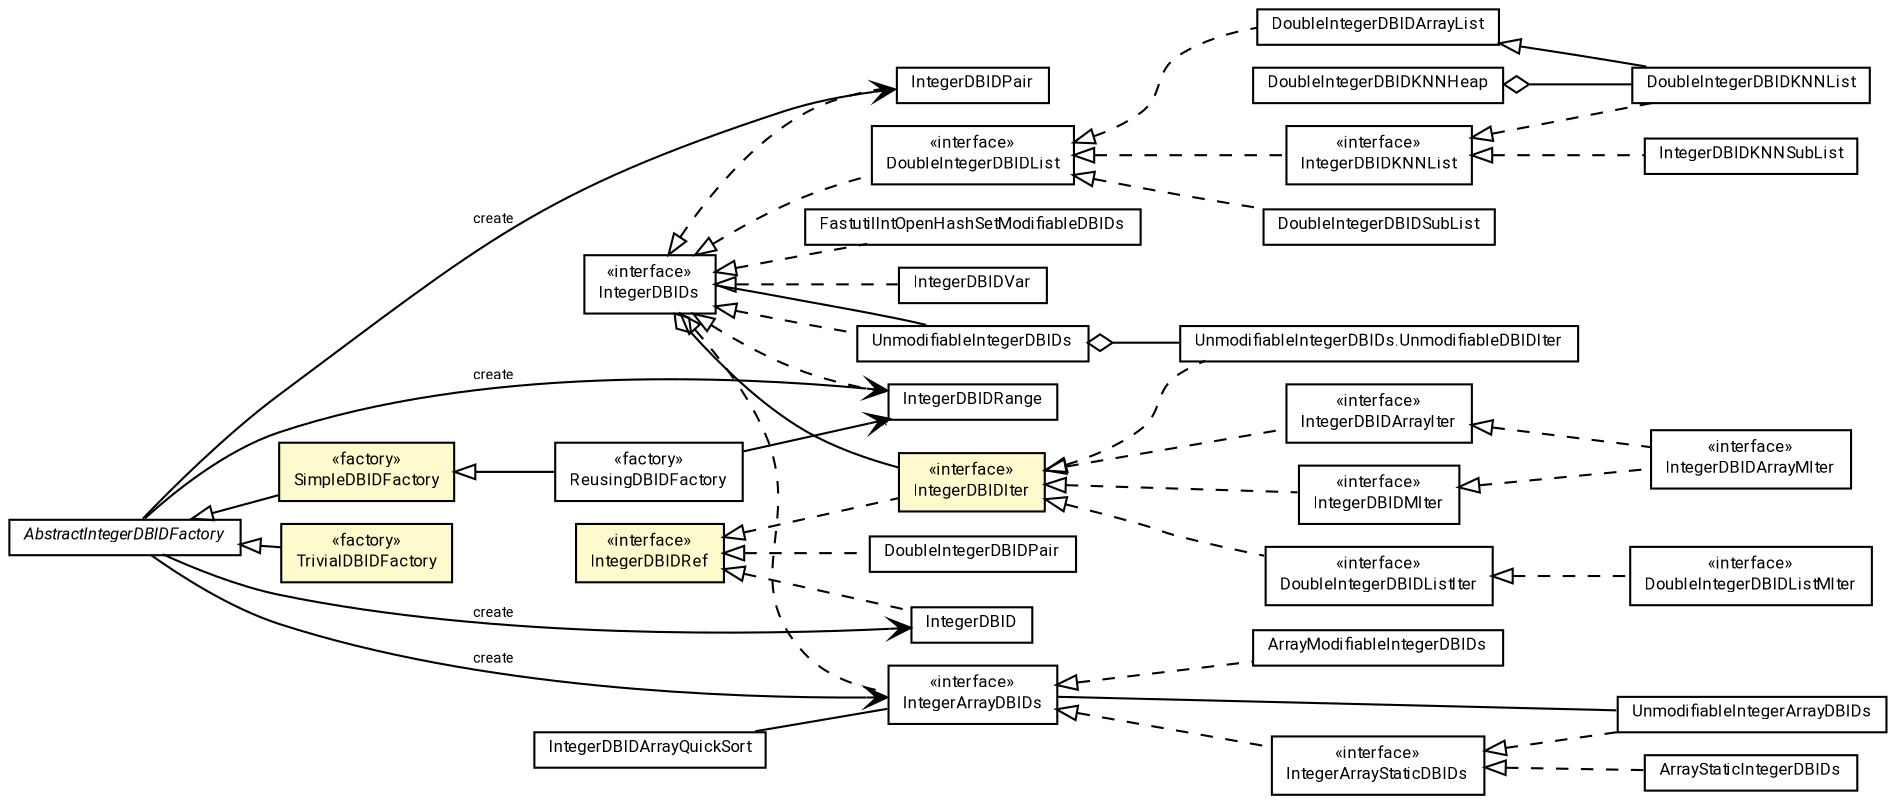 #!/usr/local/bin/dot
#
# Class diagram 
# Generated by UMLGraph version R5_7_2-60-g0e99a6 (http://www.spinellis.gr/umlgraph/)
#

digraph G {
	graph [fontnames="svg"]
	edge [fontname="Roboto",fontsize=7,labelfontname="Roboto",labelfontsize=7,color="black"];
	node [fontname="Roboto",fontcolor="black",fontsize=8,shape=plaintext,margin=0,width=0,height=0];
	nodesep=0.15;
	ranksep=0.25;
	rankdir=LR;
	// de.lmu.ifi.dbs.elki.database.ids.integer.FastutilIntOpenHashSetModifiableDBIDs
	c413763 [label=<<table title="de.lmu.ifi.dbs.elki.database.ids.integer.FastutilIntOpenHashSetModifiableDBIDs" border="0" cellborder="1" cellspacing="0" cellpadding="2" href="FastutilIntOpenHashSetModifiableDBIDs.html" target="_parent">
		<tr><td><table border="0" cellspacing="0" cellpadding="1">
		<tr><td align="center" balign="center"> <font face="Roboto">FastutilIntOpenHashSetModifiableDBIDs</font> </td></tr>
		</table></td></tr>
		</table>>, URL="FastutilIntOpenHashSetModifiableDBIDs.html"];
	// de.lmu.ifi.dbs.elki.database.ids.integer.IntegerDBIDPair
	c413766 [label=<<table title="de.lmu.ifi.dbs.elki.database.ids.integer.IntegerDBIDPair" border="0" cellborder="1" cellspacing="0" cellpadding="2" href="IntegerDBIDPair.html" target="_parent">
		<tr><td><table border="0" cellspacing="0" cellpadding="1">
		<tr><td align="center" balign="center"> <font face="Roboto">IntegerDBIDPair</font> </td></tr>
		</table></td></tr>
		</table>>, URL="IntegerDBIDPair.html"];
	// de.lmu.ifi.dbs.elki.database.ids.integer.AbstractIntegerDBIDFactory
	c413770 [label=<<table title="de.lmu.ifi.dbs.elki.database.ids.integer.AbstractIntegerDBIDFactory" border="0" cellborder="1" cellspacing="0" cellpadding="2" href="AbstractIntegerDBIDFactory.html" target="_parent">
		<tr><td><table border="0" cellspacing="0" cellpadding="1">
		<tr><td align="center" balign="center"> <font face="Roboto"><i>AbstractIntegerDBIDFactory</i></font> </td></tr>
		</table></td></tr>
		</table>>, URL="AbstractIntegerDBIDFactory.html"];
	// de.lmu.ifi.dbs.elki.database.ids.integer.DoubleIntegerDBIDListIter
	c413771 [label=<<table title="de.lmu.ifi.dbs.elki.database.ids.integer.DoubleIntegerDBIDListIter" border="0" cellborder="1" cellspacing="0" cellpadding="2" href="DoubleIntegerDBIDListIter.html" target="_parent">
		<tr><td><table border="0" cellspacing="0" cellpadding="1">
		<tr><td align="center" balign="center"> &#171;interface&#187; </td></tr>
		<tr><td align="center" balign="center"> <font face="Roboto">DoubleIntegerDBIDListIter</font> </td></tr>
		</table></td></tr>
		</table>>, URL="DoubleIntegerDBIDListIter.html"];
	// de.lmu.ifi.dbs.elki.database.ids.integer.IntegerDBIDMIter
	c413772 [label=<<table title="de.lmu.ifi.dbs.elki.database.ids.integer.IntegerDBIDMIter" border="0" cellborder="1" cellspacing="0" cellpadding="2" href="IntegerDBIDMIter.html" target="_parent">
		<tr><td><table border="0" cellspacing="0" cellpadding="1">
		<tr><td align="center" balign="center"> &#171;interface&#187; </td></tr>
		<tr><td align="center" balign="center"> <font face="Roboto">IntegerDBIDMIter</font> </td></tr>
		</table></td></tr>
		</table>>, URL="IntegerDBIDMIter.html"];
	// de.lmu.ifi.dbs.elki.database.ids.integer.DoubleIntegerDBIDArrayList
	c413773 [label=<<table title="de.lmu.ifi.dbs.elki.database.ids.integer.DoubleIntegerDBIDArrayList" border="0" cellborder="1" cellspacing="0" cellpadding="2" href="DoubleIntegerDBIDArrayList.html" target="_parent">
		<tr><td><table border="0" cellspacing="0" cellpadding="1">
		<tr><td align="center" balign="center"> <font face="Roboto">DoubleIntegerDBIDArrayList</font> </td></tr>
		</table></td></tr>
		</table>>, URL="DoubleIntegerDBIDArrayList.html"];
	// de.lmu.ifi.dbs.elki.database.ids.integer.IntegerDBIDRange
	c413775 [label=<<table title="de.lmu.ifi.dbs.elki.database.ids.integer.IntegerDBIDRange" border="0" cellborder="1" cellspacing="0" cellpadding="2" href="IntegerDBIDRange.html" target="_parent">
		<tr><td><table border="0" cellspacing="0" cellpadding="1">
		<tr><td align="center" balign="center"> <font face="Roboto">IntegerDBIDRange</font> </td></tr>
		</table></td></tr>
		</table>>, URL="IntegerDBIDRange.html"];
	// de.lmu.ifi.dbs.elki.database.ids.integer.IntegerDBIDVar
	c413777 [label=<<table title="de.lmu.ifi.dbs.elki.database.ids.integer.IntegerDBIDVar" border="0" cellborder="1" cellspacing="0" cellpadding="2" href="IntegerDBIDVar.html" target="_parent">
		<tr><td><table border="0" cellspacing="0" cellpadding="1">
		<tr><td align="center" balign="center"> <font face="Roboto">IntegerDBIDVar</font> </td></tr>
		</table></td></tr>
		</table>>, URL="IntegerDBIDVar.html"];
	// de.lmu.ifi.dbs.elki.database.ids.integer.IntegerDBIDIter
	c413779 [label=<<table title="de.lmu.ifi.dbs.elki.database.ids.integer.IntegerDBIDIter" border="0" cellborder="1" cellspacing="0" cellpadding="2" bgcolor="LemonChiffon" href="IntegerDBIDIter.html" target="_parent">
		<tr><td><table border="0" cellspacing="0" cellpadding="1">
		<tr><td align="center" balign="center"> &#171;interface&#187; </td></tr>
		<tr><td align="center" balign="center"> <font face="Roboto">IntegerDBIDIter</font> </td></tr>
		</table></td></tr>
		</table>>, URL="IntegerDBIDIter.html"];
	// de.lmu.ifi.dbs.elki.database.ids.integer.UnmodifiableIntegerArrayDBIDs
	c413780 [label=<<table title="de.lmu.ifi.dbs.elki.database.ids.integer.UnmodifiableIntegerArrayDBIDs" border="0" cellborder="1" cellspacing="0" cellpadding="2" href="UnmodifiableIntegerArrayDBIDs.html" target="_parent">
		<tr><td><table border="0" cellspacing="0" cellpadding="1">
		<tr><td align="center" balign="center"> <font face="Roboto">UnmodifiableIntegerArrayDBIDs</font> </td></tr>
		</table></td></tr>
		</table>>, URL="UnmodifiableIntegerArrayDBIDs.html"];
	// de.lmu.ifi.dbs.elki.database.ids.integer.IntegerDBID
	c413782 [label=<<table title="de.lmu.ifi.dbs.elki.database.ids.integer.IntegerDBID" border="0" cellborder="1" cellspacing="0" cellpadding="2" href="IntegerDBID.html" target="_parent">
		<tr><td><table border="0" cellspacing="0" cellpadding="1">
		<tr><td align="center" balign="center"> <font face="Roboto">IntegerDBID</font> </td></tr>
		</table></td></tr>
		</table>>, URL="IntegerDBID.html"];
	// de.lmu.ifi.dbs.elki.database.ids.integer.DoubleIntegerDBIDListMIter
	c413786 [label=<<table title="de.lmu.ifi.dbs.elki.database.ids.integer.DoubleIntegerDBIDListMIter" border="0" cellborder="1" cellspacing="0" cellpadding="2" href="DoubleIntegerDBIDListMIter.html" target="_parent">
		<tr><td><table border="0" cellspacing="0" cellpadding="1">
		<tr><td align="center" balign="center"> &#171;interface&#187; </td></tr>
		<tr><td align="center" balign="center"> <font face="Roboto">DoubleIntegerDBIDListMIter</font> </td></tr>
		</table></td></tr>
		</table>>, URL="DoubleIntegerDBIDListMIter.html"];
	// de.lmu.ifi.dbs.elki.database.ids.integer.IntegerDBIDKNNList
	c413787 [label=<<table title="de.lmu.ifi.dbs.elki.database.ids.integer.IntegerDBIDKNNList" border="0" cellborder="1" cellspacing="0" cellpadding="2" href="IntegerDBIDKNNList.html" target="_parent">
		<tr><td><table border="0" cellspacing="0" cellpadding="1">
		<tr><td align="center" balign="center"> &#171;interface&#187; </td></tr>
		<tr><td align="center" balign="center"> <font face="Roboto">IntegerDBIDKNNList</font> </td></tr>
		</table></td></tr>
		</table>>, URL="IntegerDBIDKNNList.html"];
	// de.lmu.ifi.dbs.elki.database.ids.integer.DoubleIntegerDBIDKNNList
	c413788 [label=<<table title="de.lmu.ifi.dbs.elki.database.ids.integer.DoubleIntegerDBIDKNNList" border="0" cellborder="1" cellspacing="0" cellpadding="2" href="DoubleIntegerDBIDKNNList.html" target="_parent">
		<tr><td><table border="0" cellspacing="0" cellpadding="1">
		<tr><td align="center" balign="center"> <font face="Roboto">DoubleIntegerDBIDKNNList</font> </td></tr>
		</table></td></tr>
		</table>>, URL="DoubleIntegerDBIDKNNList.html"];
	// de.lmu.ifi.dbs.elki.database.ids.integer.IntegerDBIDKNNSubList
	c413789 [label=<<table title="de.lmu.ifi.dbs.elki.database.ids.integer.IntegerDBIDKNNSubList" border="0" cellborder="1" cellspacing="0" cellpadding="2" href="IntegerDBIDKNNSubList.html" target="_parent">
		<tr><td><table border="0" cellspacing="0" cellpadding="1">
		<tr><td align="center" balign="center"> <font face="Roboto">IntegerDBIDKNNSubList</font> </td></tr>
		</table></td></tr>
		</table>>, URL="IntegerDBIDKNNSubList.html"];
	// de.lmu.ifi.dbs.elki.database.ids.integer.IntegerDBIDRef
	c413791 [label=<<table title="de.lmu.ifi.dbs.elki.database.ids.integer.IntegerDBIDRef" border="0" cellborder="1" cellspacing="0" cellpadding="2" bgcolor="LemonChiffon" href="IntegerDBIDRef.html" target="_parent">
		<tr><td><table border="0" cellspacing="0" cellpadding="1">
		<tr><td align="center" balign="center"> &#171;interface&#187; </td></tr>
		<tr><td align="center" balign="center"> <font face="Roboto">IntegerDBIDRef</font> </td></tr>
		</table></td></tr>
		</table>>, URL="IntegerDBIDRef.html"];
	// de.lmu.ifi.dbs.elki.database.ids.integer.TrivialDBIDFactory
	c413792 [label=<<table title="de.lmu.ifi.dbs.elki.database.ids.integer.TrivialDBIDFactory" border="0" cellborder="1" cellspacing="0" cellpadding="2" bgcolor="LemonChiffon" href="TrivialDBIDFactory.html" target="_parent">
		<tr><td><table border="0" cellspacing="0" cellpadding="1">
		<tr><td align="center" balign="center"> &#171;factory&#187; </td></tr>
		<tr><td align="center" balign="center"> <font face="Roboto">TrivialDBIDFactory</font> </td></tr>
		</table></td></tr>
		</table>>, URL="TrivialDBIDFactory.html"];
	// de.lmu.ifi.dbs.elki.database.ids.integer.ArrayStaticIntegerDBIDs
	c413793 [label=<<table title="de.lmu.ifi.dbs.elki.database.ids.integer.ArrayStaticIntegerDBIDs" border="0" cellborder="1" cellspacing="0" cellpadding="2" href="ArrayStaticIntegerDBIDs.html" target="_parent">
		<tr><td><table border="0" cellspacing="0" cellpadding="1">
		<tr><td align="center" balign="center"> <font face="Roboto">ArrayStaticIntegerDBIDs</font> </td></tr>
		</table></td></tr>
		</table>>, URL="ArrayStaticIntegerDBIDs.html"];
	// de.lmu.ifi.dbs.elki.database.ids.integer.IntegerDBIDArrayMIter
	c413797 [label=<<table title="de.lmu.ifi.dbs.elki.database.ids.integer.IntegerDBIDArrayMIter" border="0" cellborder="1" cellspacing="0" cellpadding="2" href="IntegerDBIDArrayMIter.html" target="_parent">
		<tr><td><table border="0" cellspacing="0" cellpadding="1">
		<tr><td align="center" balign="center"> &#171;interface&#187; </td></tr>
		<tr><td align="center" balign="center"> <font face="Roboto">IntegerDBIDArrayMIter</font> </td></tr>
		</table></td></tr>
		</table>>, URL="IntegerDBIDArrayMIter.html"];
	// de.lmu.ifi.dbs.elki.database.ids.integer.DoubleIntegerDBIDSubList
	c413798 [label=<<table title="de.lmu.ifi.dbs.elki.database.ids.integer.DoubleIntegerDBIDSubList" border="0" cellborder="1" cellspacing="0" cellpadding="2" href="DoubleIntegerDBIDSubList.html" target="_parent">
		<tr><td><table border="0" cellspacing="0" cellpadding="1">
		<tr><td align="center" balign="center"> <font face="Roboto">DoubleIntegerDBIDSubList</font> </td></tr>
		</table></td></tr>
		</table>>, URL="DoubleIntegerDBIDSubList.html"];
	// de.lmu.ifi.dbs.elki.database.ids.integer.SimpleDBIDFactory
	c413800 [label=<<table title="de.lmu.ifi.dbs.elki.database.ids.integer.SimpleDBIDFactory" border="0" cellborder="1" cellspacing="0" cellpadding="2" bgcolor="LemonChiffon" href="SimpleDBIDFactory.html" target="_parent">
		<tr><td><table border="0" cellspacing="0" cellpadding="1">
		<tr><td align="center" balign="center"> &#171;factory&#187; </td></tr>
		<tr><td align="center" balign="center"> <font face="Roboto">SimpleDBIDFactory</font> </td></tr>
		</table></td></tr>
		</table>>, URL="SimpleDBIDFactory.html"];
	// de.lmu.ifi.dbs.elki.database.ids.integer.DoubleIntegerDBIDList
	c413801 [label=<<table title="de.lmu.ifi.dbs.elki.database.ids.integer.DoubleIntegerDBIDList" border="0" cellborder="1" cellspacing="0" cellpadding="2" href="DoubleIntegerDBIDList.html" target="_parent">
		<tr><td><table border="0" cellspacing="0" cellpadding="1">
		<tr><td align="center" balign="center"> &#171;interface&#187; </td></tr>
		<tr><td align="center" balign="center"> <font face="Roboto">DoubleIntegerDBIDList</font> </td></tr>
		</table></td></tr>
		</table>>, URL="DoubleIntegerDBIDList.html"];
	// de.lmu.ifi.dbs.elki.database.ids.integer.IntegerDBIDArrayQuickSort
	c413802 [label=<<table title="de.lmu.ifi.dbs.elki.database.ids.integer.IntegerDBIDArrayQuickSort" border="0" cellborder="1" cellspacing="0" cellpadding="2" href="IntegerDBIDArrayQuickSort.html" target="_parent">
		<tr><td><table border="0" cellspacing="0" cellpadding="1">
		<tr><td align="center" balign="center"> <font face="Roboto">IntegerDBIDArrayQuickSort</font> </td></tr>
		</table></td></tr>
		</table>>, URL="IntegerDBIDArrayQuickSort.html"];
	// de.lmu.ifi.dbs.elki.database.ids.integer.IntegerDBIDs
	c413803 [label=<<table title="de.lmu.ifi.dbs.elki.database.ids.integer.IntegerDBIDs" border="0" cellborder="1" cellspacing="0" cellpadding="2" href="IntegerDBIDs.html" target="_parent">
		<tr><td><table border="0" cellspacing="0" cellpadding="1">
		<tr><td align="center" balign="center"> &#171;interface&#187; </td></tr>
		<tr><td align="center" balign="center"> <font face="Roboto">IntegerDBIDs</font> </td></tr>
		</table></td></tr>
		</table>>, URL="IntegerDBIDs.html"];
	// de.lmu.ifi.dbs.elki.database.ids.integer.ReusingDBIDFactory
	c413804 [label=<<table title="de.lmu.ifi.dbs.elki.database.ids.integer.ReusingDBIDFactory" border="0" cellborder="1" cellspacing="0" cellpadding="2" href="ReusingDBIDFactory.html" target="_parent">
		<tr><td><table border="0" cellspacing="0" cellpadding="1">
		<tr><td align="center" balign="center"> &#171;factory&#187; </td></tr>
		<tr><td align="center" balign="center"> <font face="Roboto">ReusingDBIDFactory</font> </td></tr>
		</table></td></tr>
		</table>>, URL="ReusingDBIDFactory.html"];
	// de.lmu.ifi.dbs.elki.database.ids.integer.IntegerArrayDBIDs
	c413805 [label=<<table title="de.lmu.ifi.dbs.elki.database.ids.integer.IntegerArrayDBIDs" border="0" cellborder="1" cellspacing="0" cellpadding="2" href="IntegerArrayDBIDs.html" target="_parent">
		<tr><td><table border="0" cellspacing="0" cellpadding="1">
		<tr><td align="center" balign="center"> &#171;interface&#187; </td></tr>
		<tr><td align="center" balign="center"> <font face="Roboto">IntegerArrayDBIDs</font> </td></tr>
		</table></td></tr>
		</table>>, URL="IntegerArrayDBIDs.html"];
	// de.lmu.ifi.dbs.elki.database.ids.integer.ArrayModifiableIntegerDBIDs
	c413806 [label=<<table title="de.lmu.ifi.dbs.elki.database.ids.integer.ArrayModifiableIntegerDBIDs" border="0" cellborder="1" cellspacing="0" cellpadding="2" href="ArrayModifiableIntegerDBIDs.html" target="_parent">
		<tr><td><table border="0" cellspacing="0" cellpadding="1">
		<tr><td align="center" balign="center"> <font face="Roboto">ArrayModifiableIntegerDBIDs</font> </td></tr>
		</table></td></tr>
		</table>>, URL="ArrayModifiableIntegerDBIDs.html"];
	// de.lmu.ifi.dbs.elki.database.ids.integer.IntegerArrayStaticDBIDs
	c413810 [label=<<table title="de.lmu.ifi.dbs.elki.database.ids.integer.IntegerArrayStaticDBIDs" border="0" cellborder="1" cellspacing="0" cellpadding="2" href="IntegerArrayStaticDBIDs.html" target="_parent">
		<tr><td><table border="0" cellspacing="0" cellpadding="1">
		<tr><td align="center" balign="center"> &#171;interface&#187; </td></tr>
		<tr><td align="center" balign="center"> <font face="Roboto">IntegerArrayStaticDBIDs</font> </td></tr>
		</table></td></tr>
		</table>>, URL="IntegerArrayStaticDBIDs.html"];
	// de.lmu.ifi.dbs.elki.database.ids.integer.DoubleIntegerDBIDPair
	c413811 [label=<<table title="de.lmu.ifi.dbs.elki.database.ids.integer.DoubleIntegerDBIDPair" border="0" cellborder="1" cellspacing="0" cellpadding="2" href="DoubleIntegerDBIDPair.html" target="_parent">
		<tr><td><table border="0" cellspacing="0" cellpadding="1">
		<tr><td align="center" balign="center"> <font face="Roboto">DoubleIntegerDBIDPair</font> </td></tr>
		</table></td></tr>
		</table>>, URL="DoubleIntegerDBIDPair.html"];
	// de.lmu.ifi.dbs.elki.database.ids.integer.UnmodifiableIntegerDBIDs
	c413812 [label=<<table title="de.lmu.ifi.dbs.elki.database.ids.integer.UnmodifiableIntegerDBIDs" border="0" cellborder="1" cellspacing="0" cellpadding="2" href="UnmodifiableIntegerDBIDs.html" target="_parent">
		<tr><td><table border="0" cellspacing="0" cellpadding="1">
		<tr><td align="center" balign="center"> <font face="Roboto">UnmodifiableIntegerDBIDs</font> </td></tr>
		</table></td></tr>
		</table>>, URL="UnmodifiableIntegerDBIDs.html"];
	// de.lmu.ifi.dbs.elki.database.ids.integer.UnmodifiableIntegerDBIDs.UnmodifiableDBIDIter
	c413813 [label=<<table title="de.lmu.ifi.dbs.elki.database.ids.integer.UnmodifiableIntegerDBIDs.UnmodifiableDBIDIter" border="0" cellborder="1" cellspacing="0" cellpadding="2" href="UnmodifiableIntegerDBIDs.UnmodifiableDBIDIter.html" target="_parent">
		<tr><td><table border="0" cellspacing="0" cellpadding="1">
		<tr><td align="center" balign="center"> <font face="Roboto">UnmodifiableIntegerDBIDs.UnmodifiableDBIDIter</font> </td></tr>
		</table></td></tr>
		</table>>, URL="UnmodifiableIntegerDBIDs.UnmodifiableDBIDIter.html"];
	// de.lmu.ifi.dbs.elki.database.ids.integer.IntegerDBIDArrayIter
	c413814 [label=<<table title="de.lmu.ifi.dbs.elki.database.ids.integer.IntegerDBIDArrayIter" border="0" cellborder="1" cellspacing="0" cellpadding="2" href="IntegerDBIDArrayIter.html" target="_parent">
		<tr><td><table border="0" cellspacing="0" cellpadding="1">
		<tr><td align="center" balign="center"> &#171;interface&#187; </td></tr>
		<tr><td align="center" balign="center"> <font face="Roboto">IntegerDBIDArrayIter</font> </td></tr>
		</table></td></tr>
		</table>>, URL="IntegerDBIDArrayIter.html"];
	// de.lmu.ifi.dbs.elki.database.ids.integer.DoubleIntegerDBIDKNNHeap
	c413815 [label=<<table title="de.lmu.ifi.dbs.elki.database.ids.integer.DoubleIntegerDBIDKNNHeap" border="0" cellborder="1" cellspacing="0" cellpadding="2" href="DoubleIntegerDBIDKNNHeap.html" target="_parent">
		<tr><td><table border="0" cellspacing="0" cellpadding="1">
		<tr><td align="center" balign="center"> <font face="Roboto">DoubleIntegerDBIDKNNHeap</font> </td></tr>
		</table></td></tr>
		</table>>, URL="DoubleIntegerDBIDKNNHeap.html"];
	// de.lmu.ifi.dbs.elki.database.ids.integer.FastutilIntOpenHashSetModifiableDBIDs implements de.lmu.ifi.dbs.elki.database.ids.integer.IntegerDBIDs
	c413803 -> c413763 [arrowtail=empty,style=dashed,dir=back,weight=9];
	// de.lmu.ifi.dbs.elki.database.ids.integer.IntegerDBIDPair implements de.lmu.ifi.dbs.elki.database.ids.integer.IntegerDBIDs
	c413803 -> c413766 [arrowtail=empty,style=dashed,dir=back,weight=9];
	// de.lmu.ifi.dbs.elki.database.ids.integer.AbstractIntegerDBIDFactory navassoc de.lmu.ifi.dbs.elki.database.ids.integer.IntegerDBID
	c413770 -> c413782 [arrowhead=open,weight=1,label="create"];
	// de.lmu.ifi.dbs.elki.database.ids.integer.AbstractIntegerDBIDFactory navassoc de.lmu.ifi.dbs.elki.database.ids.integer.IntegerDBIDPair
	c413770 -> c413766 [arrowhead=open,weight=1,label="create"];
	// de.lmu.ifi.dbs.elki.database.ids.integer.AbstractIntegerDBIDFactory navassoc de.lmu.ifi.dbs.elki.database.ids.integer.IntegerDBIDRange
	c413770 -> c413775 [arrowhead=open,weight=1,label="create"];
	// de.lmu.ifi.dbs.elki.database.ids.integer.AbstractIntegerDBIDFactory navassoc de.lmu.ifi.dbs.elki.database.ids.integer.IntegerArrayDBIDs
	c413770 -> c413805 [arrowhead=open,weight=1,label="create"];
	// de.lmu.ifi.dbs.elki.database.ids.integer.DoubleIntegerDBIDListIter implements de.lmu.ifi.dbs.elki.database.ids.integer.IntegerDBIDIter
	c413779 -> c413771 [arrowtail=empty,style=dashed,dir=back,weight=9];
	// de.lmu.ifi.dbs.elki.database.ids.integer.IntegerDBIDMIter implements de.lmu.ifi.dbs.elki.database.ids.integer.IntegerDBIDIter
	c413779 -> c413772 [arrowtail=empty,style=dashed,dir=back,weight=9];
	// de.lmu.ifi.dbs.elki.database.ids.integer.DoubleIntegerDBIDArrayList implements de.lmu.ifi.dbs.elki.database.ids.integer.DoubleIntegerDBIDList
	c413801 -> c413773 [arrowtail=empty,style=dashed,dir=back,weight=9];
	// de.lmu.ifi.dbs.elki.database.ids.integer.IntegerDBIDRange implements de.lmu.ifi.dbs.elki.database.ids.integer.IntegerDBIDs
	c413803 -> c413775 [arrowtail=empty,style=dashed,dir=back,weight=9];
	// de.lmu.ifi.dbs.elki.database.ids.integer.IntegerDBIDVar implements de.lmu.ifi.dbs.elki.database.ids.integer.IntegerDBIDs
	c413803 -> c413777 [arrowtail=empty,style=dashed,dir=back,weight=9];
	// de.lmu.ifi.dbs.elki.database.ids.integer.IntegerDBIDIter implements de.lmu.ifi.dbs.elki.database.ids.integer.IntegerDBIDRef
	c413791 -> c413779 [arrowtail=empty,style=dashed,dir=back,weight=9];
	// de.lmu.ifi.dbs.elki.database.ids.integer.UnmodifiableIntegerArrayDBIDs implements de.lmu.ifi.dbs.elki.database.ids.integer.IntegerArrayStaticDBIDs
	c413810 -> c413780 [arrowtail=empty,style=dashed,dir=back,weight=9];
	// de.lmu.ifi.dbs.elki.database.ids.integer.UnmodifiableIntegerArrayDBIDs assoc de.lmu.ifi.dbs.elki.database.ids.integer.IntegerArrayDBIDs
	c413780 -> c413805 [arrowhead=none,weight=2];
	// de.lmu.ifi.dbs.elki.database.ids.integer.IntegerDBID implements de.lmu.ifi.dbs.elki.database.ids.integer.IntegerDBIDRef
	c413791 -> c413782 [arrowtail=empty,style=dashed,dir=back,weight=9];
	// de.lmu.ifi.dbs.elki.database.ids.integer.DoubleIntegerDBIDListMIter implements de.lmu.ifi.dbs.elki.database.ids.integer.DoubleIntegerDBIDListIter
	c413771 -> c413786 [arrowtail=empty,style=dashed,dir=back,weight=9];
	// de.lmu.ifi.dbs.elki.database.ids.integer.IntegerDBIDKNNList implements de.lmu.ifi.dbs.elki.database.ids.integer.DoubleIntegerDBIDList
	c413801 -> c413787 [arrowtail=empty,style=dashed,dir=back,weight=9];
	// de.lmu.ifi.dbs.elki.database.ids.integer.DoubleIntegerDBIDKNNList extends de.lmu.ifi.dbs.elki.database.ids.integer.DoubleIntegerDBIDArrayList
	c413773 -> c413788 [arrowtail=empty,dir=back,weight=10];
	// de.lmu.ifi.dbs.elki.database.ids.integer.DoubleIntegerDBIDKNNList implements de.lmu.ifi.dbs.elki.database.ids.integer.IntegerDBIDKNNList
	c413787 -> c413788 [arrowtail=empty,style=dashed,dir=back,weight=9];
	// de.lmu.ifi.dbs.elki.database.ids.integer.IntegerDBIDKNNSubList implements de.lmu.ifi.dbs.elki.database.ids.integer.IntegerDBIDKNNList
	c413787 -> c413789 [arrowtail=empty,style=dashed,dir=back,weight=9];
	// de.lmu.ifi.dbs.elki.database.ids.integer.TrivialDBIDFactory extends de.lmu.ifi.dbs.elki.database.ids.integer.AbstractIntegerDBIDFactory
	c413770 -> c413792 [arrowtail=empty,dir=back,weight=10];
	// de.lmu.ifi.dbs.elki.database.ids.integer.ArrayStaticIntegerDBIDs implements de.lmu.ifi.dbs.elki.database.ids.integer.IntegerArrayStaticDBIDs
	c413810 -> c413793 [arrowtail=empty,style=dashed,dir=back,weight=9];
	// de.lmu.ifi.dbs.elki.database.ids.integer.IntegerDBIDArrayMIter implements de.lmu.ifi.dbs.elki.database.ids.integer.IntegerDBIDArrayIter
	c413814 -> c413797 [arrowtail=empty,style=dashed,dir=back,weight=9];
	// de.lmu.ifi.dbs.elki.database.ids.integer.IntegerDBIDArrayMIter implements de.lmu.ifi.dbs.elki.database.ids.integer.IntegerDBIDMIter
	c413772 -> c413797 [arrowtail=empty,style=dashed,dir=back,weight=9];
	// de.lmu.ifi.dbs.elki.database.ids.integer.DoubleIntegerDBIDSubList implements de.lmu.ifi.dbs.elki.database.ids.integer.DoubleIntegerDBIDList
	c413801 -> c413798 [arrowtail=empty,style=dashed,dir=back,weight=9];
	// de.lmu.ifi.dbs.elki.database.ids.integer.SimpleDBIDFactory extends de.lmu.ifi.dbs.elki.database.ids.integer.AbstractIntegerDBIDFactory
	c413770 -> c413800 [arrowtail=empty,dir=back,weight=10];
	// de.lmu.ifi.dbs.elki.database.ids.integer.DoubleIntegerDBIDList implements de.lmu.ifi.dbs.elki.database.ids.integer.IntegerDBIDs
	c413803 -> c413801 [arrowtail=empty,style=dashed,dir=back,weight=9];
	// de.lmu.ifi.dbs.elki.database.ids.integer.IntegerDBIDArrayQuickSort assoc de.lmu.ifi.dbs.elki.database.ids.integer.IntegerArrayDBIDs
	c413802 -> c413805 [arrowhead=none,weight=2];
	// de.lmu.ifi.dbs.elki.database.ids.integer.IntegerDBIDs has de.lmu.ifi.dbs.elki.database.ids.integer.IntegerDBIDIter
	c413803 -> c413779 [arrowhead=none,arrowtail=ediamond,dir=back,weight=4];
	// de.lmu.ifi.dbs.elki.database.ids.integer.ReusingDBIDFactory extends de.lmu.ifi.dbs.elki.database.ids.integer.SimpleDBIDFactory
	c413800 -> c413804 [arrowtail=empty,dir=back,weight=10];
	// de.lmu.ifi.dbs.elki.database.ids.integer.IntegerArrayDBIDs implements de.lmu.ifi.dbs.elki.database.ids.integer.IntegerDBIDs
	c413803 -> c413805 [arrowtail=empty,style=dashed,dir=back,weight=9];
	// de.lmu.ifi.dbs.elki.database.ids.integer.ArrayModifiableIntegerDBIDs implements de.lmu.ifi.dbs.elki.database.ids.integer.IntegerArrayDBIDs
	c413805 -> c413806 [arrowtail=empty,style=dashed,dir=back,weight=9];
	// de.lmu.ifi.dbs.elki.database.ids.integer.IntegerArrayStaticDBIDs implements de.lmu.ifi.dbs.elki.database.ids.integer.IntegerArrayDBIDs
	c413805 -> c413810 [arrowtail=empty,style=dashed,dir=back,weight=9];
	// de.lmu.ifi.dbs.elki.database.ids.integer.DoubleIntegerDBIDPair implements de.lmu.ifi.dbs.elki.database.ids.integer.IntegerDBIDRef
	c413791 -> c413811 [arrowtail=empty,style=dashed,dir=back,weight=9];
	// de.lmu.ifi.dbs.elki.database.ids.integer.UnmodifiableIntegerDBIDs implements de.lmu.ifi.dbs.elki.database.ids.integer.IntegerDBIDs
	c413803 -> c413812 [arrowtail=empty,style=dashed,dir=back,weight=9];
	// de.lmu.ifi.dbs.elki.database.ids.integer.UnmodifiableIntegerDBIDs has de.lmu.ifi.dbs.elki.database.ids.integer.UnmodifiableIntegerDBIDs.UnmodifiableDBIDIter
	c413812 -> c413813 [arrowhead=none,arrowtail=ediamond,dir=back,weight=4];
	// de.lmu.ifi.dbs.elki.database.ids.integer.UnmodifiableIntegerDBIDs assoc de.lmu.ifi.dbs.elki.database.ids.integer.IntegerDBIDs
	c413812 -> c413803 [arrowhead=none,weight=2];
	// de.lmu.ifi.dbs.elki.database.ids.integer.UnmodifiableIntegerDBIDs.UnmodifiableDBIDIter implements de.lmu.ifi.dbs.elki.database.ids.integer.IntegerDBIDIter
	c413779 -> c413813 [arrowtail=empty,style=dashed,dir=back,weight=9];
	// de.lmu.ifi.dbs.elki.database.ids.integer.IntegerDBIDArrayIter implements de.lmu.ifi.dbs.elki.database.ids.integer.IntegerDBIDIter
	c413779 -> c413814 [arrowtail=empty,style=dashed,dir=back,weight=9];
	// de.lmu.ifi.dbs.elki.database.ids.integer.DoubleIntegerDBIDKNNHeap has de.lmu.ifi.dbs.elki.database.ids.integer.DoubleIntegerDBIDKNNList
	c413815 -> c413788 [arrowhead=none,arrowtail=ediamond,dir=back,weight=4];
	// de.lmu.ifi.dbs.elki.database.ids.integer.ReusingDBIDFactory navassoc de.lmu.ifi.dbs.elki.database.ids.integer.IntegerDBIDRange
	c413804 -> c413775 [arrowhead=open,weight=1,headlabel="*"];
}

